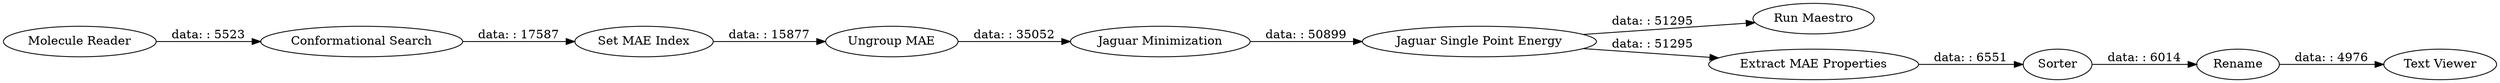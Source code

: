 digraph {
	"4861140528917524701_8593" [label="Set MAE Index"]
	"4861140528917524701_8596" [label="Jaguar Minimization"]
	"4861140528917524701_8597" [label="Jaguar Single Point Energy"]
	"4861140528917524701_8594" [label="Ungroup MAE"]
	"4861140528917524701_8599" [label=Rename]
	"4861140528917524701_8549" [label="Conformational Search"]
	"4861140528917524701_8602" [label="Molecule Reader"]
	"4861140528917524701_8601" [label="Run Maestro"]
	"4861140528917524701_8600" [label=Sorter]
	"4861140528917524701_8598" [label="Extract MAE Properties"]
	"4861140528917524701_8592" [label="Text Viewer"]
	"4861140528917524701_8549" -> "4861140528917524701_8593" [label="data: : 17587"]
	"4861140528917524701_8593" -> "4861140528917524701_8594" [label="data: : 15877"]
	"4861140528917524701_8596" -> "4861140528917524701_8597" [label="data: : 50899"]
	"4861140528917524701_8597" -> "4861140528917524701_8598" [label="data: : 51295"]
	"4861140528917524701_8602" -> "4861140528917524701_8549" [label="data: : 5523"]
	"4861140528917524701_8598" -> "4861140528917524701_8600" [label="data: : 6551"]
	"4861140528917524701_8599" -> "4861140528917524701_8592" [label="data: : 4976"]
	"4861140528917524701_8600" -> "4861140528917524701_8599" [label="data: : 6014"]
	"4861140528917524701_8594" -> "4861140528917524701_8596" [label="data: : 35052"]
	"4861140528917524701_8597" -> "4861140528917524701_8601" [label="data: : 51295"]
	rankdir=LR
}
